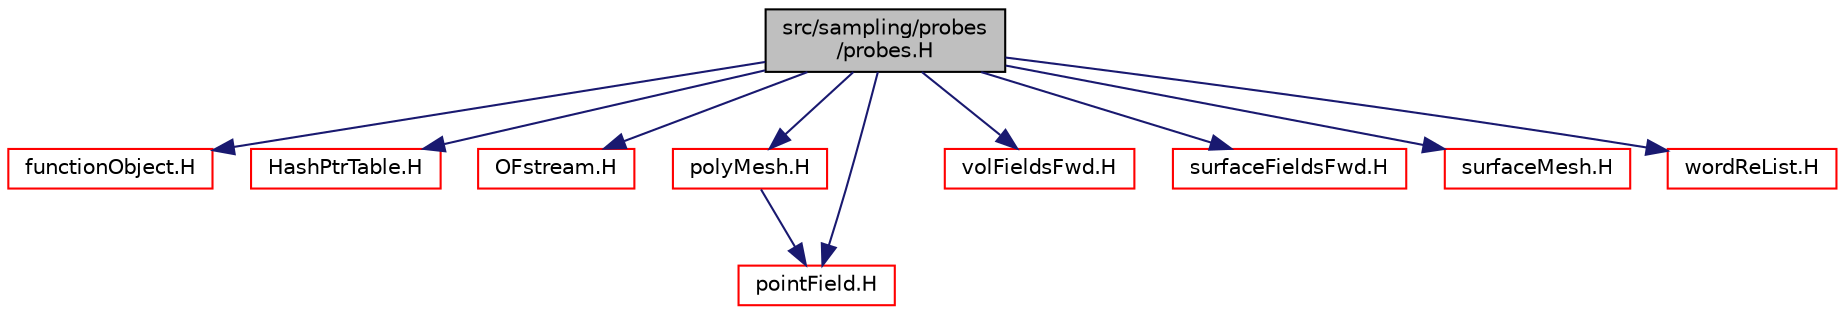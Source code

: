digraph "src/sampling/probes/probes.H"
{
  bgcolor="transparent";
  edge [fontname="Helvetica",fontsize="10",labelfontname="Helvetica",labelfontsize="10"];
  node [fontname="Helvetica",fontsize="10",shape=record];
  Node0 [label="src/sampling/probes\l/probes.H",height=0.2,width=0.4,color="black", fillcolor="grey75", style="filled", fontcolor="black"];
  Node0 -> Node1 [color="midnightblue",fontsize="10",style="solid",fontname="Helvetica"];
  Node1 [label="functionObject.H",height=0.2,width=0.4,color="red",URL="$a09647.html"];
  Node0 -> Node68 [color="midnightblue",fontsize="10",style="solid",fontname="Helvetica"];
  Node68 [label="HashPtrTable.H",height=0.2,width=0.4,color="red",URL="$a09164.html"];
  Node0 -> Node69 [color="midnightblue",fontsize="10",style="solid",fontname="Helvetica"];
  Node69 [label="OFstream.H",height=0.2,width=0.4,color="red",URL="$a09791.html"];
  Node0 -> Node71 [color="midnightblue",fontsize="10",style="solid",fontname="Helvetica"];
  Node71 [label="polyMesh.H",height=0.2,width=0.4,color="red",URL="$a12398.html"];
  Node71 -> Node110 [color="midnightblue",fontsize="10",style="solid",fontname="Helvetica"];
  Node110 [label="pointField.H",height=0.2,width=0.4,color="red",URL="$a12830.html"];
  Node0 -> Node110 [color="midnightblue",fontsize="10",style="solid",fontname="Helvetica"];
  Node0 -> Node240 [color="midnightblue",fontsize="10",style="solid",fontname="Helvetica"];
  Node240 [label="volFieldsFwd.H",height=0.2,width=0.4,color="red",URL="$a02915.html"];
  Node0 -> Node241 [color="midnightblue",fontsize="10",style="solid",fontname="Helvetica"];
  Node241 [label="surfaceFieldsFwd.H",height=0.2,width=0.4,color="red",URL="$a02900.html"];
  Node0 -> Node242 [color="midnightblue",fontsize="10",style="solid",fontname="Helvetica"];
  Node242 [label="surfaceMesh.H",height=0.2,width=0.4,color="red",URL="$a04538.html"];
  Node0 -> Node92 [color="midnightblue",fontsize="10",style="solid",fontname="Helvetica"];
  Node92 [label="wordReList.H",height=0.2,width=0.4,color="red",URL="$a13478.html"];
}
